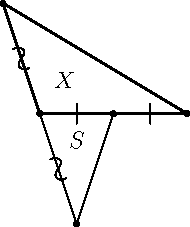import geometry;

real size=4cm;
size(size);

point A = (0,0), B = (-1,3), C = (4,0);
triangle ABC = triangle(A, B, C);

point
    D = (A + C) / 2,
    E = (2 A - B);

draw(ABC, linewidth(1));
draw(A--C, invisible, StickIntervalMarker(2, 1));

draw(A--E ^^ D--E);
draw(B--E, invisible, TildeIntervalMarker(2, 1, size=size/30));

dot(A);
dot(B);
dot(C);
dot(D);
dot(E);

label(Label("$X$", incenter(ABC)));
label(Label("$S$", incenter(A, D, E)));

